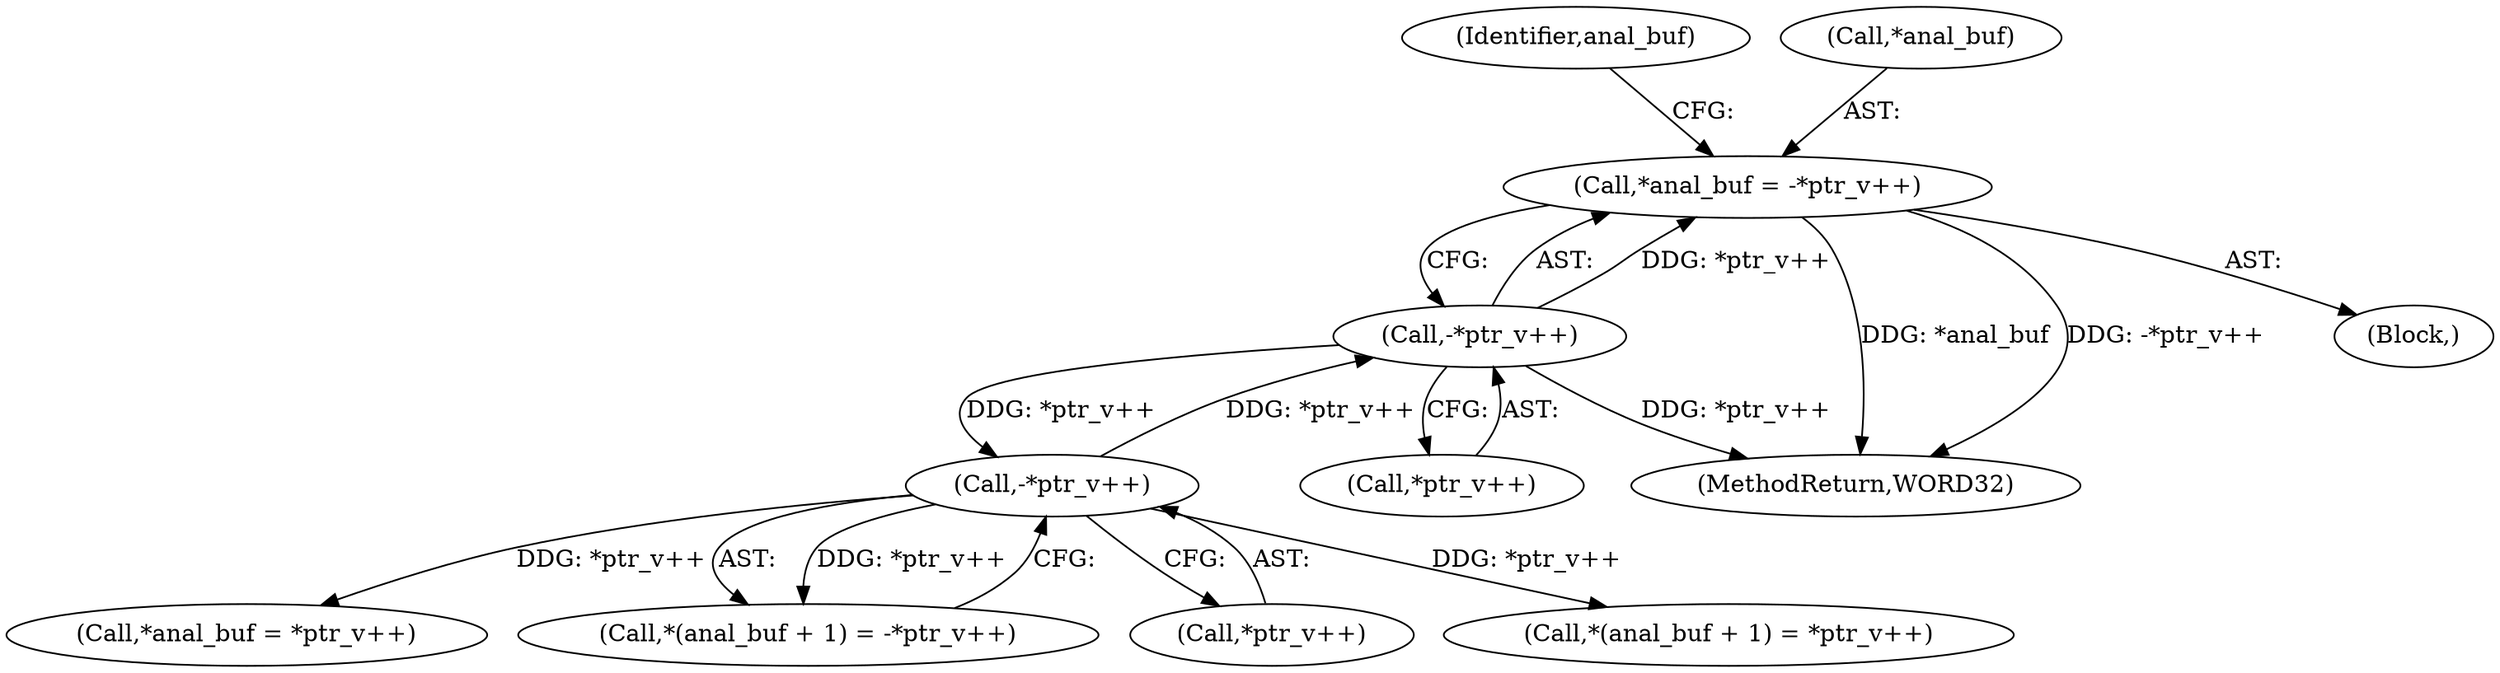 digraph "0_Android_04e8cd58f075bec5892e369c8deebca9c67e855c_2@pointer" {
"1000567" [label="(Call,*anal_buf = -*ptr_v++)"];
"1000570" [label="(Call,-*ptr_v++)"];
"1000546" [label="(Call,-*ptr_v++)"];
"1000550" [label="(Call,*anal_buf = *ptr_v++)"];
"1000570" [label="(Call,-*ptr_v++)"];
"1000575" [label="(Identifier,anal_buf)"];
"1000571" [label="(Call,*ptr_v++)"];
"1000541" [label="(Call,*(anal_buf + 1) = -*ptr_v++)"];
"1000546" [label="(Call,-*ptr_v++)"];
"1000568" [label="(Call,*anal_buf)"];
"1000547" [label="(Call,*ptr_v++)"];
"1000579" [label="(MethodReturn,WORD32)"];
"1000559" [label="(Call,*(anal_buf + 1) = *ptr_v++)"];
"1000540" [label="(Block,)"];
"1000567" [label="(Call,*anal_buf = -*ptr_v++)"];
"1000567" -> "1000540"  [label="AST: "];
"1000567" -> "1000570"  [label="CFG: "];
"1000568" -> "1000567"  [label="AST: "];
"1000570" -> "1000567"  [label="AST: "];
"1000575" -> "1000567"  [label="CFG: "];
"1000567" -> "1000579"  [label="DDG: *anal_buf"];
"1000567" -> "1000579"  [label="DDG: -*ptr_v++"];
"1000570" -> "1000567"  [label="DDG: *ptr_v++"];
"1000570" -> "1000571"  [label="CFG: "];
"1000571" -> "1000570"  [label="AST: "];
"1000570" -> "1000579"  [label="DDG: *ptr_v++"];
"1000570" -> "1000546"  [label="DDG: *ptr_v++"];
"1000546" -> "1000570"  [label="DDG: *ptr_v++"];
"1000546" -> "1000541"  [label="AST: "];
"1000546" -> "1000547"  [label="CFG: "];
"1000547" -> "1000546"  [label="AST: "];
"1000541" -> "1000546"  [label="CFG: "];
"1000546" -> "1000541"  [label="DDG: *ptr_v++"];
"1000546" -> "1000550"  [label="DDG: *ptr_v++"];
"1000546" -> "1000559"  [label="DDG: *ptr_v++"];
}
